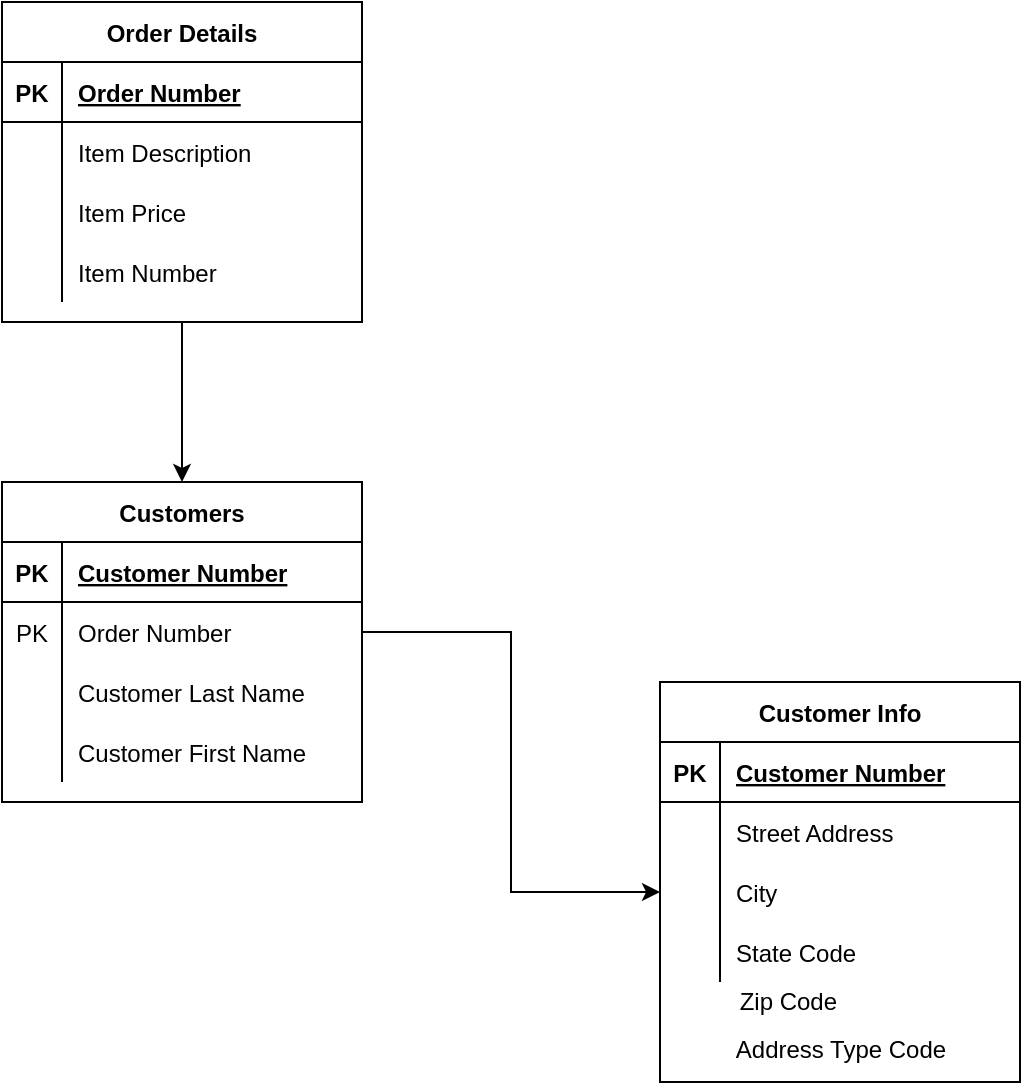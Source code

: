 <mxfile version="15.0.5" type="github">
  <diagram id="R2lEEEUBdFMjLlhIrx00" name="Normalization">
    <mxGraphModel dx="946" dy="662" grid="1" gridSize="10" guides="1" tooltips="1" connect="1" arrows="1" fold="1" page="1" pageScale="1" pageWidth="850" pageHeight="1100" math="0" shadow="0" extFonts="Permanent Marker^https://fonts.googleapis.com/css?family=Permanent+Marker">
      <root>
        <mxCell id="0" />
        <mxCell id="1" parent="0" />
        <mxCell id="f0VPYPfYCCnypdo6puSm-45" style="edgeStyle=elbowEdgeStyle;rounded=0;orthogonalLoop=1;jettySize=auto;html=1;exitX=0.5;exitY=1;exitDx=0;exitDy=0;entryX=0.5;entryY=0;entryDx=0;entryDy=0;" edge="1" parent="1" source="f0VPYPfYCCnypdo6puSm-1" target="f0VPYPfYCCnypdo6puSm-14">
          <mxGeometry relative="1" as="geometry" />
        </mxCell>
        <mxCell id="f0VPYPfYCCnypdo6puSm-1" value="Order Details" style="shape=table;startSize=30;container=1;collapsible=1;childLayout=tableLayout;fixedRows=1;rowLines=0;fontStyle=1;align=center;resizeLast=1;" vertex="1" parent="1">
          <mxGeometry x="140" y="30" width="180" height="160" as="geometry" />
        </mxCell>
        <mxCell id="f0VPYPfYCCnypdo6puSm-2" value="" style="shape=partialRectangle;collapsible=0;dropTarget=0;pointerEvents=0;fillColor=none;top=0;left=0;bottom=1;right=0;points=[[0,0.5],[1,0.5]];portConstraint=eastwest;" vertex="1" parent="f0VPYPfYCCnypdo6puSm-1">
          <mxGeometry y="30" width="180" height="30" as="geometry" />
        </mxCell>
        <mxCell id="f0VPYPfYCCnypdo6puSm-3" value="PK" style="shape=partialRectangle;connectable=0;fillColor=none;top=0;left=0;bottom=0;right=0;fontStyle=1;overflow=hidden;" vertex="1" parent="f0VPYPfYCCnypdo6puSm-2">
          <mxGeometry width="30" height="30" as="geometry" />
        </mxCell>
        <mxCell id="f0VPYPfYCCnypdo6puSm-4" value="Order Number" style="shape=partialRectangle;connectable=0;fillColor=none;top=0;left=0;bottom=0;right=0;align=left;spacingLeft=6;fontStyle=5;overflow=hidden;" vertex="1" parent="f0VPYPfYCCnypdo6puSm-2">
          <mxGeometry x="30" width="150" height="30" as="geometry" />
        </mxCell>
        <mxCell id="f0VPYPfYCCnypdo6puSm-5" value="" style="shape=partialRectangle;collapsible=0;dropTarget=0;pointerEvents=0;fillColor=none;top=0;left=0;bottom=0;right=0;points=[[0,0.5],[1,0.5]];portConstraint=eastwest;" vertex="1" parent="f0VPYPfYCCnypdo6puSm-1">
          <mxGeometry y="60" width="180" height="30" as="geometry" />
        </mxCell>
        <mxCell id="f0VPYPfYCCnypdo6puSm-6" value="" style="shape=partialRectangle;connectable=0;fillColor=none;top=0;left=0;bottom=0;right=0;editable=1;overflow=hidden;" vertex="1" parent="f0VPYPfYCCnypdo6puSm-5">
          <mxGeometry width="30" height="30" as="geometry" />
        </mxCell>
        <mxCell id="f0VPYPfYCCnypdo6puSm-7" value="Item Description" style="shape=partialRectangle;connectable=0;fillColor=none;top=0;left=0;bottom=0;right=0;align=left;spacingLeft=6;overflow=hidden;" vertex="1" parent="f0VPYPfYCCnypdo6puSm-5">
          <mxGeometry x="30" width="150" height="30" as="geometry" />
        </mxCell>
        <mxCell id="f0VPYPfYCCnypdo6puSm-8" value="" style="shape=partialRectangle;collapsible=0;dropTarget=0;pointerEvents=0;fillColor=none;top=0;left=0;bottom=0;right=0;points=[[0,0.5],[1,0.5]];portConstraint=eastwest;" vertex="1" parent="f0VPYPfYCCnypdo6puSm-1">
          <mxGeometry y="90" width="180" height="30" as="geometry" />
        </mxCell>
        <mxCell id="f0VPYPfYCCnypdo6puSm-9" value="" style="shape=partialRectangle;connectable=0;fillColor=none;top=0;left=0;bottom=0;right=0;editable=1;overflow=hidden;" vertex="1" parent="f0VPYPfYCCnypdo6puSm-8">
          <mxGeometry width="30" height="30" as="geometry" />
        </mxCell>
        <mxCell id="f0VPYPfYCCnypdo6puSm-10" value="Item Price" style="shape=partialRectangle;connectable=0;fillColor=none;top=0;left=0;bottom=0;right=0;align=left;spacingLeft=6;overflow=hidden;" vertex="1" parent="f0VPYPfYCCnypdo6puSm-8">
          <mxGeometry x="30" width="150" height="30" as="geometry" />
        </mxCell>
        <mxCell id="f0VPYPfYCCnypdo6puSm-11" value="" style="shape=partialRectangle;collapsible=0;dropTarget=0;pointerEvents=0;fillColor=none;top=0;left=0;bottom=0;right=0;points=[[0,0.5],[1,0.5]];portConstraint=eastwest;" vertex="1" parent="f0VPYPfYCCnypdo6puSm-1">
          <mxGeometry y="120" width="180" height="30" as="geometry" />
        </mxCell>
        <mxCell id="f0VPYPfYCCnypdo6puSm-12" value="" style="shape=partialRectangle;connectable=0;fillColor=none;top=0;left=0;bottom=0;right=0;editable=1;overflow=hidden;" vertex="1" parent="f0VPYPfYCCnypdo6puSm-11">
          <mxGeometry width="30" height="30" as="geometry" />
        </mxCell>
        <mxCell id="f0VPYPfYCCnypdo6puSm-13" value="Item Number" style="shape=partialRectangle;connectable=0;fillColor=none;top=0;left=0;bottom=0;right=0;align=left;spacingLeft=6;overflow=hidden;" vertex="1" parent="f0VPYPfYCCnypdo6puSm-11">
          <mxGeometry x="30" width="150" height="30" as="geometry" />
        </mxCell>
        <mxCell id="f0VPYPfYCCnypdo6puSm-14" value="Customers" style="shape=table;startSize=30;container=1;collapsible=1;childLayout=tableLayout;fixedRows=1;rowLines=0;fontStyle=1;align=center;resizeLast=1;" vertex="1" parent="1">
          <mxGeometry x="140" y="270" width="180" height="160" as="geometry" />
        </mxCell>
        <mxCell id="f0VPYPfYCCnypdo6puSm-15" value="" style="shape=partialRectangle;collapsible=0;dropTarget=0;pointerEvents=0;fillColor=none;top=0;left=0;bottom=1;right=0;points=[[0,0.5],[1,0.5]];portConstraint=eastwest;" vertex="1" parent="f0VPYPfYCCnypdo6puSm-14">
          <mxGeometry y="30" width="180" height="30" as="geometry" />
        </mxCell>
        <mxCell id="f0VPYPfYCCnypdo6puSm-16" value="PK" style="shape=partialRectangle;connectable=0;fillColor=none;top=0;left=0;bottom=0;right=0;fontStyle=1;overflow=hidden;" vertex="1" parent="f0VPYPfYCCnypdo6puSm-15">
          <mxGeometry width="30" height="30" as="geometry" />
        </mxCell>
        <mxCell id="f0VPYPfYCCnypdo6puSm-17" value="Customer Number" style="shape=partialRectangle;connectable=0;fillColor=none;top=0;left=0;bottom=0;right=0;align=left;spacingLeft=6;fontStyle=5;overflow=hidden;" vertex="1" parent="f0VPYPfYCCnypdo6puSm-15">
          <mxGeometry x="30" width="150" height="30" as="geometry" />
        </mxCell>
        <mxCell id="f0VPYPfYCCnypdo6puSm-18" value="" style="shape=partialRectangle;collapsible=0;dropTarget=0;pointerEvents=0;fillColor=none;top=0;left=0;bottom=0;right=0;points=[[0,0.5],[1,0.5]];portConstraint=eastwest;" vertex="1" parent="f0VPYPfYCCnypdo6puSm-14">
          <mxGeometry y="60" width="180" height="30" as="geometry" />
        </mxCell>
        <mxCell id="f0VPYPfYCCnypdo6puSm-19" value="PK" style="shape=partialRectangle;connectable=0;fillColor=none;top=0;left=0;bottom=0;right=0;editable=1;overflow=hidden;" vertex="1" parent="f0VPYPfYCCnypdo6puSm-18">
          <mxGeometry width="30" height="30" as="geometry" />
        </mxCell>
        <mxCell id="f0VPYPfYCCnypdo6puSm-20" value="Order Number" style="shape=partialRectangle;connectable=0;fillColor=none;top=0;left=0;bottom=0;right=0;align=left;spacingLeft=6;overflow=hidden;" vertex="1" parent="f0VPYPfYCCnypdo6puSm-18">
          <mxGeometry x="30" width="150" height="30" as="geometry" />
        </mxCell>
        <mxCell id="f0VPYPfYCCnypdo6puSm-21" value="" style="shape=partialRectangle;collapsible=0;dropTarget=0;pointerEvents=0;fillColor=none;top=0;left=0;bottom=0;right=0;points=[[0,0.5],[1,0.5]];portConstraint=eastwest;" vertex="1" parent="f0VPYPfYCCnypdo6puSm-14">
          <mxGeometry y="90" width="180" height="30" as="geometry" />
        </mxCell>
        <mxCell id="f0VPYPfYCCnypdo6puSm-22" value="" style="shape=partialRectangle;connectable=0;fillColor=none;top=0;left=0;bottom=0;right=0;editable=1;overflow=hidden;" vertex="1" parent="f0VPYPfYCCnypdo6puSm-21">
          <mxGeometry width="30" height="30" as="geometry" />
        </mxCell>
        <mxCell id="f0VPYPfYCCnypdo6puSm-23" value="Customer Last Name" style="shape=partialRectangle;connectable=0;fillColor=none;top=0;left=0;bottom=0;right=0;align=left;spacingLeft=6;overflow=hidden;" vertex="1" parent="f0VPYPfYCCnypdo6puSm-21">
          <mxGeometry x="30" width="150" height="30" as="geometry" />
        </mxCell>
        <mxCell id="f0VPYPfYCCnypdo6puSm-24" value="" style="shape=partialRectangle;collapsible=0;dropTarget=0;pointerEvents=0;fillColor=none;top=0;left=0;bottom=0;right=0;points=[[0,0.5],[1,0.5]];portConstraint=eastwest;" vertex="1" parent="f0VPYPfYCCnypdo6puSm-14">
          <mxGeometry y="120" width="180" height="30" as="geometry" />
        </mxCell>
        <mxCell id="f0VPYPfYCCnypdo6puSm-25" value="" style="shape=partialRectangle;connectable=0;fillColor=none;top=0;left=0;bottom=0;right=0;editable=1;overflow=hidden;" vertex="1" parent="f0VPYPfYCCnypdo6puSm-24">
          <mxGeometry width="30" height="30" as="geometry" />
        </mxCell>
        <mxCell id="f0VPYPfYCCnypdo6puSm-26" value="Customer First Name" style="shape=partialRectangle;connectable=0;fillColor=none;top=0;left=0;bottom=0;right=0;align=left;spacingLeft=6;overflow=hidden;" vertex="1" parent="f0VPYPfYCCnypdo6puSm-24">
          <mxGeometry x="30" width="150" height="30" as="geometry" />
        </mxCell>
        <mxCell id="f0VPYPfYCCnypdo6puSm-30" value="Customer Info" style="shape=table;startSize=30;container=1;collapsible=1;childLayout=tableLayout;fixedRows=1;rowLines=0;fontStyle=1;align=center;resizeLast=1;" vertex="1" parent="1">
          <mxGeometry x="469" y="370" width="180" height="200" as="geometry" />
        </mxCell>
        <mxCell id="f0VPYPfYCCnypdo6puSm-31" value="" style="shape=partialRectangle;collapsible=0;dropTarget=0;pointerEvents=0;fillColor=none;top=0;left=0;bottom=1;right=0;points=[[0,0.5],[1,0.5]];portConstraint=eastwest;" vertex="1" parent="f0VPYPfYCCnypdo6puSm-30">
          <mxGeometry y="30" width="180" height="30" as="geometry" />
        </mxCell>
        <mxCell id="f0VPYPfYCCnypdo6puSm-32" value="PK" style="shape=partialRectangle;connectable=0;fillColor=none;top=0;left=0;bottom=0;right=0;fontStyle=1;overflow=hidden;" vertex="1" parent="f0VPYPfYCCnypdo6puSm-31">
          <mxGeometry width="30" height="30" as="geometry" />
        </mxCell>
        <mxCell id="f0VPYPfYCCnypdo6puSm-33" value="Customer Number" style="shape=partialRectangle;connectable=0;fillColor=none;top=0;left=0;bottom=0;right=0;align=left;spacingLeft=6;fontStyle=5;overflow=hidden;" vertex="1" parent="f0VPYPfYCCnypdo6puSm-31">
          <mxGeometry x="30" width="150" height="30" as="geometry" />
        </mxCell>
        <mxCell id="f0VPYPfYCCnypdo6puSm-34" value="" style="shape=partialRectangle;collapsible=0;dropTarget=0;pointerEvents=0;fillColor=none;top=0;left=0;bottom=0;right=0;points=[[0,0.5],[1,0.5]];portConstraint=eastwest;" vertex="1" parent="f0VPYPfYCCnypdo6puSm-30">
          <mxGeometry y="60" width="180" height="30" as="geometry" />
        </mxCell>
        <mxCell id="f0VPYPfYCCnypdo6puSm-35" value="" style="shape=partialRectangle;connectable=0;fillColor=none;top=0;left=0;bottom=0;right=0;editable=1;overflow=hidden;" vertex="1" parent="f0VPYPfYCCnypdo6puSm-34">
          <mxGeometry width="30" height="30" as="geometry" />
        </mxCell>
        <mxCell id="f0VPYPfYCCnypdo6puSm-36" value="Street Address" style="shape=partialRectangle;connectable=0;fillColor=none;top=0;left=0;bottom=0;right=0;align=left;spacingLeft=6;overflow=hidden;" vertex="1" parent="f0VPYPfYCCnypdo6puSm-34">
          <mxGeometry x="30" width="150" height="30" as="geometry" />
        </mxCell>
        <mxCell id="f0VPYPfYCCnypdo6puSm-37" value="" style="shape=partialRectangle;collapsible=0;dropTarget=0;pointerEvents=0;fillColor=none;top=0;left=0;bottom=0;right=0;points=[[0,0.5],[1,0.5]];portConstraint=eastwest;" vertex="1" parent="f0VPYPfYCCnypdo6puSm-30">
          <mxGeometry y="90" width="180" height="30" as="geometry" />
        </mxCell>
        <mxCell id="f0VPYPfYCCnypdo6puSm-38" value="" style="shape=partialRectangle;connectable=0;fillColor=none;top=0;left=0;bottom=0;right=0;editable=1;overflow=hidden;" vertex="1" parent="f0VPYPfYCCnypdo6puSm-37">
          <mxGeometry width="30" height="30" as="geometry" />
        </mxCell>
        <mxCell id="f0VPYPfYCCnypdo6puSm-39" value="City" style="shape=partialRectangle;connectable=0;fillColor=none;top=0;left=0;bottom=0;right=0;align=left;spacingLeft=6;overflow=hidden;" vertex="1" parent="f0VPYPfYCCnypdo6puSm-37">
          <mxGeometry x="30" width="150" height="30" as="geometry" />
        </mxCell>
        <mxCell id="f0VPYPfYCCnypdo6puSm-40" value="" style="shape=partialRectangle;collapsible=0;dropTarget=0;pointerEvents=0;fillColor=none;top=0;left=0;bottom=0;right=0;points=[[0,0.5],[1,0.5]];portConstraint=eastwest;" vertex="1" parent="f0VPYPfYCCnypdo6puSm-30">
          <mxGeometry y="120" width="180" height="30" as="geometry" />
        </mxCell>
        <mxCell id="f0VPYPfYCCnypdo6puSm-41" value="" style="shape=partialRectangle;connectable=0;fillColor=none;top=0;left=0;bottom=0;right=0;editable=1;overflow=hidden;" vertex="1" parent="f0VPYPfYCCnypdo6puSm-40">
          <mxGeometry width="30" height="30" as="geometry" />
        </mxCell>
        <mxCell id="f0VPYPfYCCnypdo6puSm-42" value="State Code" style="shape=partialRectangle;connectable=0;fillColor=none;top=0;left=0;bottom=0;right=0;align=left;spacingLeft=6;overflow=hidden;" vertex="1" parent="f0VPYPfYCCnypdo6puSm-40">
          <mxGeometry x="30" width="150" height="30" as="geometry" />
        </mxCell>
        <mxCell id="f0VPYPfYCCnypdo6puSm-43" value="&amp;nbsp;Zip Code" style="text;html=1;align=center;verticalAlign=middle;resizable=0;points=[];autosize=1;strokeColor=none;fillColor=none;" vertex="1" parent="1">
          <mxGeometry x="496" y="520" width="70" height="20" as="geometry" />
        </mxCell>
        <mxCell id="f0VPYPfYCCnypdo6puSm-44" value="Address Type Code" style="text;html=1;align=center;verticalAlign=middle;resizable=0;points=[];autosize=1;strokeColor=none;fillColor=none;" vertex="1" parent="1">
          <mxGeometry x="499" y="544" width="120" height="20" as="geometry" />
        </mxCell>
        <mxCell id="f0VPYPfYCCnypdo6puSm-46" style="edgeStyle=orthogonalEdgeStyle;rounded=0;orthogonalLoop=1;jettySize=auto;html=1;entryX=0;entryY=0.5;entryDx=0;entryDy=0;" edge="1" parent="1" source="f0VPYPfYCCnypdo6puSm-18" target="f0VPYPfYCCnypdo6puSm-37">
          <mxGeometry relative="1" as="geometry" />
        </mxCell>
      </root>
    </mxGraphModel>
  </diagram>
</mxfile>
